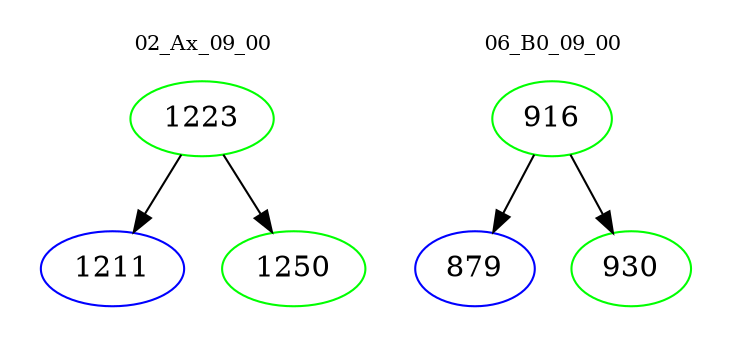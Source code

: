 digraph{
subgraph cluster_0 {
color = white
label = "02_Ax_09_00";
fontsize=10;
T0_1223 [label="1223", color="green"]
T0_1223 -> T0_1211 [color="black"]
T0_1211 [label="1211", color="blue"]
T0_1223 -> T0_1250 [color="black"]
T0_1250 [label="1250", color="green"]
}
subgraph cluster_1 {
color = white
label = "06_B0_09_00";
fontsize=10;
T1_916 [label="916", color="green"]
T1_916 -> T1_879 [color="black"]
T1_879 [label="879", color="blue"]
T1_916 -> T1_930 [color="black"]
T1_930 [label="930", color="green"]
}
}
